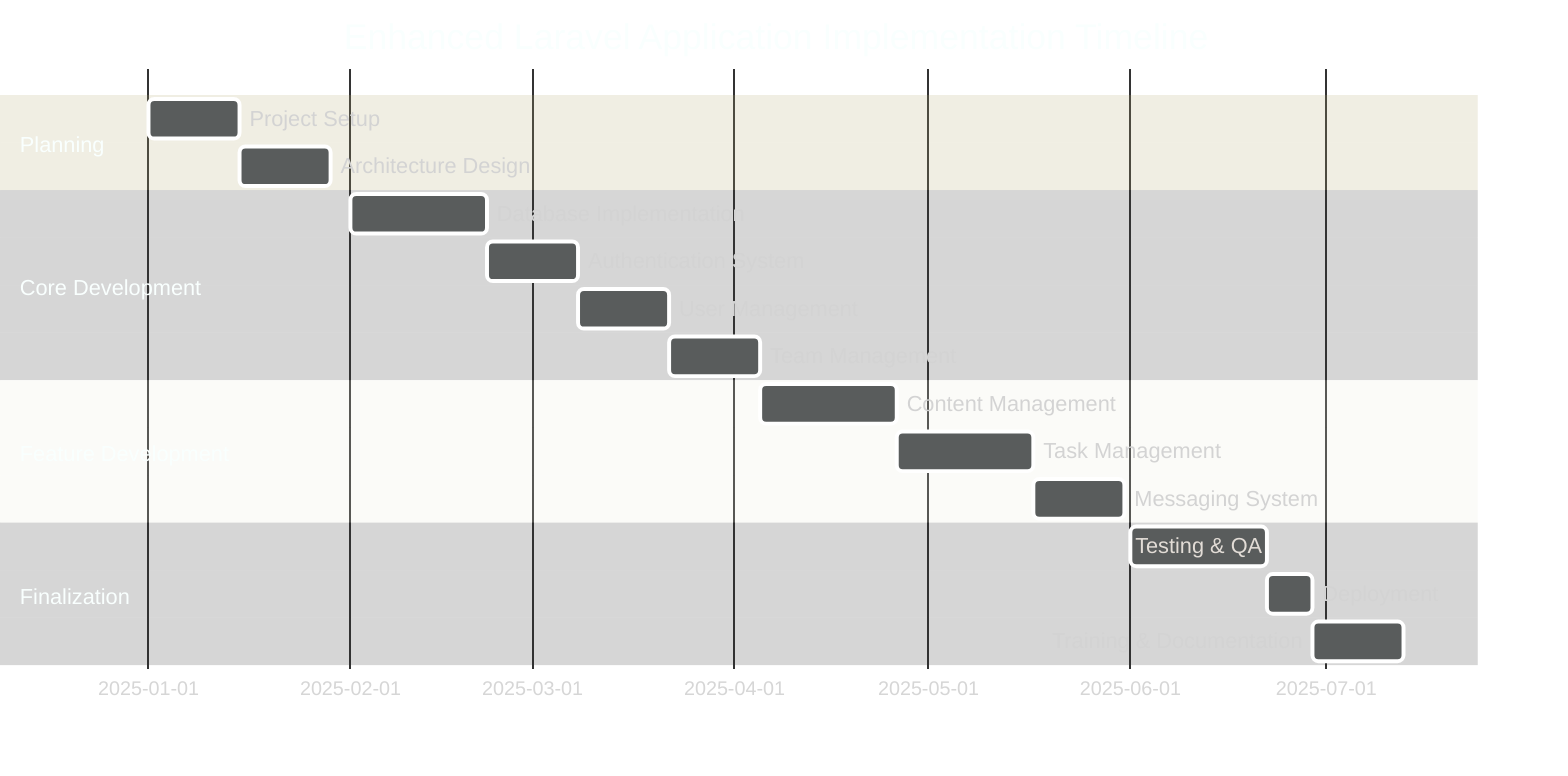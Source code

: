 %%{init: {'theme': 'dark', 'themeVariables': { 'primaryColor': '#2c3e50', 'primaryTextColor': '#ecf0f1', 'primaryBorderColor': '#7f8c8d', 'lineColor': '#ecf0f1', 'secondaryColor': '#34495e', 'tertiaryColor': '#282c34' }}}%%
gantt
    title Enhanced Laravel Application Implementation Timeline
    dateFormat  YYYY-MM-DD
    section Planning
    Project Setup           :2025-01-01, 2w
    Architecture Design     :2025-01-15, 2w
    section Core Development
    Database Implementation :2025-02-01, 3w
    Authentication System   :2025-02-22, 2w
    User Management         :2025-03-08, 2w
    Team Management         :2025-03-22, 2w
    section Feature Development
    Content Management      :2025-04-05, 3w
    Task Management         :2025-04-26, 3w
    Messaging System        :2025-05-17, 2w
    section Finalization
    Testing & QA            :2025-06-01, 3w
    Deployment              :2025-06-22, 1w
    Training & Documentation:2025-06-29, 2w